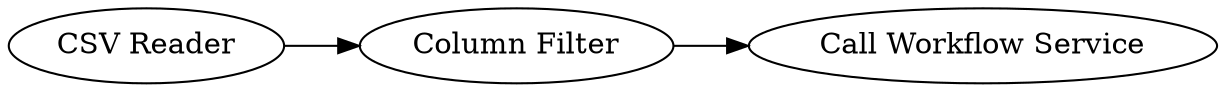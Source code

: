 digraph {
	1 [label="CSV Reader"]
	3 [label="Column Filter"]
	5 [label="Call Workflow Service"]
	1 -> 3
	3 -> 5
	rankdir=LR
}
